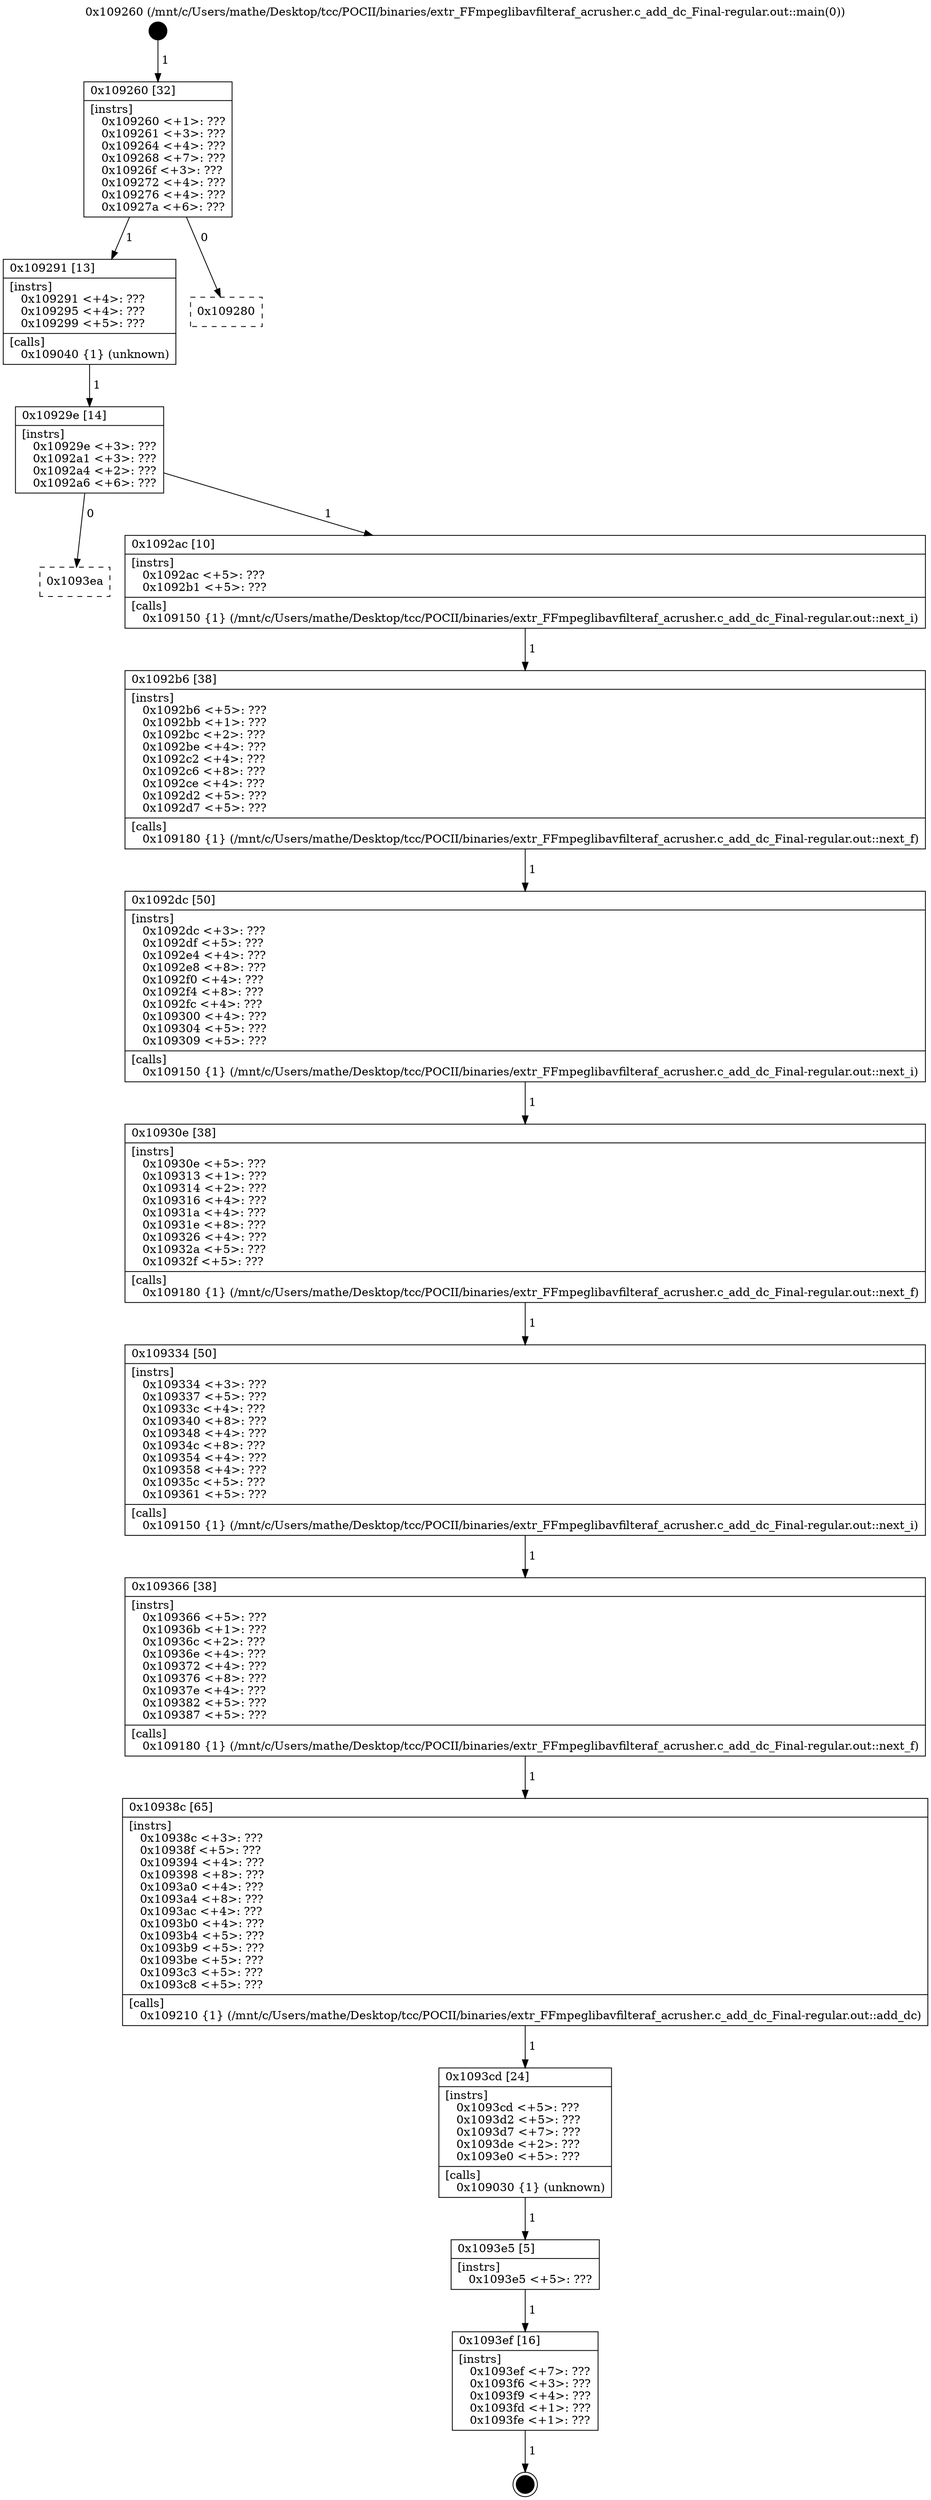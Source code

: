 digraph "0x109260" {
  label = "0x109260 (/mnt/c/Users/mathe/Desktop/tcc/POCII/binaries/extr_FFmpeglibavfilteraf_acrusher.c_add_dc_Final-regular.out::main(0))"
  labelloc = "t"
  node[shape=record]

  Entry [label="",width=0.3,height=0.3,shape=circle,fillcolor=black,style=filled]
  "0x109260" [label="{
     0x109260 [32]\l
     | [instrs]\l
     &nbsp;&nbsp;0x109260 \<+1\>: ???\l
     &nbsp;&nbsp;0x109261 \<+3\>: ???\l
     &nbsp;&nbsp;0x109264 \<+4\>: ???\l
     &nbsp;&nbsp;0x109268 \<+7\>: ???\l
     &nbsp;&nbsp;0x10926f \<+3\>: ???\l
     &nbsp;&nbsp;0x109272 \<+4\>: ???\l
     &nbsp;&nbsp;0x109276 \<+4\>: ???\l
     &nbsp;&nbsp;0x10927a \<+6\>: ???\l
  }"]
  "0x109291" [label="{
     0x109291 [13]\l
     | [instrs]\l
     &nbsp;&nbsp;0x109291 \<+4\>: ???\l
     &nbsp;&nbsp;0x109295 \<+4\>: ???\l
     &nbsp;&nbsp;0x109299 \<+5\>: ???\l
     | [calls]\l
     &nbsp;&nbsp;0x109040 \{1\} (unknown)\l
  }"]
  "0x109280" [label="{
     0x109280\l
  }", style=dashed]
  "0x10929e" [label="{
     0x10929e [14]\l
     | [instrs]\l
     &nbsp;&nbsp;0x10929e \<+3\>: ???\l
     &nbsp;&nbsp;0x1092a1 \<+3\>: ???\l
     &nbsp;&nbsp;0x1092a4 \<+2\>: ???\l
     &nbsp;&nbsp;0x1092a6 \<+6\>: ???\l
  }"]
  "0x1093ea" [label="{
     0x1093ea\l
  }", style=dashed]
  "0x1092ac" [label="{
     0x1092ac [10]\l
     | [instrs]\l
     &nbsp;&nbsp;0x1092ac \<+5\>: ???\l
     &nbsp;&nbsp;0x1092b1 \<+5\>: ???\l
     | [calls]\l
     &nbsp;&nbsp;0x109150 \{1\} (/mnt/c/Users/mathe/Desktop/tcc/POCII/binaries/extr_FFmpeglibavfilteraf_acrusher.c_add_dc_Final-regular.out::next_i)\l
  }"]
  Exit [label="",width=0.3,height=0.3,shape=circle,fillcolor=black,style=filled,peripheries=2]
  "0x1092b6" [label="{
     0x1092b6 [38]\l
     | [instrs]\l
     &nbsp;&nbsp;0x1092b6 \<+5\>: ???\l
     &nbsp;&nbsp;0x1092bb \<+1\>: ???\l
     &nbsp;&nbsp;0x1092bc \<+2\>: ???\l
     &nbsp;&nbsp;0x1092be \<+4\>: ???\l
     &nbsp;&nbsp;0x1092c2 \<+4\>: ???\l
     &nbsp;&nbsp;0x1092c6 \<+8\>: ???\l
     &nbsp;&nbsp;0x1092ce \<+4\>: ???\l
     &nbsp;&nbsp;0x1092d2 \<+5\>: ???\l
     &nbsp;&nbsp;0x1092d7 \<+5\>: ???\l
     | [calls]\l
     &nbsp;&nbsp;0x109180 \{1\} (/mnt/c/Users/mathe/Desktop/tcc/POCII/binaries/extr_FFmpeglibavfilteraf_acrusher.c_add_dc_Final-regular.out::next_f)\l
  }"]
  "0x1092dc" [label="{
     0x1092dc [50]\l
     | [instrs]\l
     &nbsp;&nbsp;0x1092dc \<+3\>: ???\l
     &nbsp;&nbsp;0x1092df \<+5\>: ???\l
     &nbsp;&nbsp;0x1092e4 \<+4\>: ???\l
     &nbsp;&nbsp;0x1092e8 \<+8\>: ???\l
     &nbsp;&nbsp;0x1092f0 \<+4\>: ???\l
     &nbsp;&nbsp;0x1092f4 \<+8\>: ???\l
     &nbsp;&nbsp;0x1092fc \<+4\>: ???\l
     &nbsp;&nbsp;0x109300 \<+4\>: ???\l
     &nbsp;&nbsp;0x109304 \<+5\>: ???\l
     &nbsp;&nbsp;0x109309 \<+5\>: ???\l
     | [calls]\l
     &nbsp;&nbsp;0x109150 \{1\} (/mnt/c/Users/mathe/Desktop/tcc/POCII/binaries/extr_FFmpeglibavfilteraf_acrusher.c_add_dc_Final-regular.out::next_i)\l
  }"]
  "0x10930e" [label="{
     0x10930e [38]\l
     | [instrs]\l
     &nbsp;&nbsp;0x10930e \<+5\>: ???\l
     &nbsp;&nbsp;0x109313 \<+1\>: ???\l
     &nbsp;&nbsp;0x109314 \<+2\>: ???\l
     &nbsp;&nbsp;0x109316 \<+4\>: ???\l
     &nbsp;&nbsp;0x10931a \<+4\>: ???\l
     &nbsp;&nbsp;0x10931e \<+8\>: ???\l
     &nbsp;&nbsp;0x109326 \<+4\>: ???\l
     &nbsp;&nbsp;0x10932a \<+5\>: ???\l
     &nbsp;&nbsp;0x10932f \<+5\>: ???\l
     | [calls]\l
     &nbsp;&nbsp;0x109180 \{1\} (/mnt/c/Users/mathe/Desktop/tcc/POCII/binaries/extr_FFmpeglibavfilteraf_acrusher.c_add_dc_Final-regular.out::next_f)\l
  }"]
  "0x109334" [label="{
     0x109334 [50]\l
     | [instrs]\l
     &nbsp;&nbsp;0x109334 \<+3\>: ???\l
     &nbsp;&nbsp;0x109337 \<+5\>: ???\l
     &nbsp;&nbsp;0x10933c \<+4\>: ???\l
     &nbsp;&nbsp;0x109340 \<+8\>: ???\l
     &nbsp;&nbsp;0x109348 \<+4\>: ???\l
     &nbsp;&nbsp;0x10934c \<+8\>: ???\l
     &nbsp;&nbsp;0x109354 \<+4\>: ???\l
     &nbsp;&nbsp;0x109358 \<+4\>: ???\l
     &nbsp;&nbsp;0x10935c \<+5\>: ???\l
     &nbsp;&nbsp;0x109361 \<+5\>: ???\l
     | [calls]\l
     &nbsp;&nbsp;0x109150 \{1\} (/mnt/c/Users/mathe/Desktop/tcc/POCII/binaries/extr_FFmpeglibavfilteraf_acrusher.c_add_dc_Final-regular.out::next_i)\l
  }"]
  "0x109366" [label="{
     0x109366 [38]\l
     | [instrs]\l
     &nbsp;&nbsp;0x109366 \<+5\>: ???\l
     &nbsp;&nbsp;0x10936b \<+1\>: ???\l
     &nbsp;&nbsp;0x10936c \<+2\>: ???\l
     &nbsp;&nbsp;0x10936e \<+4\>: ???\l
     &nbsp;&nbsp;0x109372 \<+4\>: ???\l
     &nbsp;&nbsp;0x109376 \<+8\>: ???\l
     &nbsp;&nbsp;0x10937e \<+4\>: ???\l
     &nbsp;&nbsp;0x109382 \<+5\>: ???\l
     &nbsp;&nbsp;0x109387 \<+5\>: ???\l
     | [calls]\l
     &nbsp;&nbsp;0x109180 \{1\} (/mnt/c/Users/mathe/Desktop/tcc/POCII/binaries/extr_FFmpeglibavfilteraf_acrusher.c_add_dc_Final-regular.out::next_f)\l
  }"]
  "0x10938c" [label="{
     0x10938c [65]\l
     | [instrs]\l
     &nbsp;&nbsp;0x10938c \<+3\>: ???\l
     &nbsp;&nbsp;0x10938f \<+5\>: ???\l
     &nbsp;&nbsp;0x109394 \<+4\>: ???\l
     &nbsp;&nbsp;0x109398 \<+8\>: ???\l
     &nbsp;&nbsp;0x1093a0 \<+4\>: ???\l
     &nbsp;&nbsp;0x1093a4 \<+8\>: ???\l
     &nbsp;&nbsp;0x1093ac \<+4\>: ???\l
     &nbsp;&nbsp;0x1093b0 \<+4\>: ???\l
     &nbsp;&nbsp;0x1093b4 \<+5\>: ???\l
     &nbsp;&nbsp;0x1093b9 \<+5\>: ???\l
     &nbsp;&nbsp;0x1093be \<+5\>: ???\l
     &nbsp;&nbsp;0x1093c3 \<+5\>: ???\l
     &nbsp;&nbsp;0x1093c8 \<+5\>: ???\l
     | [calls]\l
     &nbsp;&nbsp;0x109210 \{1\} (/mnt/c/Users/mathe/Desktop/tcc/POCII/binaries/extr_FFmpeglibavfilteraf_acrusher.c_add_dc_Final-regular.out::add_dc)\l
  }"]
  "0x1093cd" [label="{
     0x1093cd [24]\l
     | [instrs]\l
     &nbsp;&nbsp;0x1093cd \<+5\>: ???\l
     &nbsp;&nbsp;0x1093d2 \<+5\>: ???\l
     &nbsp;&nbsp;0x1093d7 \<+7\>: ???\l
     &nbsp;&nbsp;0x1093de \<+2\>: ???\l
     &nbsp;&nbsp;0x1093e0 \<+5\>: ???\l
     | [calls]\l
     &nbsp;&nbsp;0x109030 \{1\} (unknown)\l
  }"]
  "0x1093e5" [label="{
     0x1093e5 [5]\l
     | [instrs]\l
     &nbsp;&nbsp;0x1093e5 \<+5\>: ???\l
  }"]
  "0x1093ef" [label="{
     0x1093ef [16]\l
     | [instrs]\l
     &nbsp;&nbsp;0x1093ef \<+7\>: ???\l
     &nbsp;&nbsp;0x1093f6 \<+3\>: ???\l
     &nbsp;&nbsp;0x1093f9 \<+4\>: ???\l
     &nbsp;&nbsp;0x1093fd \<+1\>: ???\l
     &nbsp;&nbsp;0x1093fe \<+1\>: ???\l
  }"]
  Entry -> "0x109260" [label=" 1"]
  "0x109260" -> "0x109291" [label=" 1"]
  "0x109260" -> "0x109280" [label=" 0"]
  "0x109291" -> "0x10929e" [label=" 1"]
  "0x10929e" -> "0x1093ea" [label=" 0"]
  "0x10929e" -> "0x1092ac" [label=" 1"]
  "0x1093ef" -> Exit [label=" 1"]
  "0x1092ac" -> "0x1092b6" [label=" 1"]
  "0x1092b6" -> "0x1092dc" [label=" 1"]
  "0x1092dc" -> "0x10930e" [label=" 1"]
  "0x10930e" -> "0x109334" [label=" 1"]
  "0x109334" -> "0x109366" [label=" 1"]
  "0x109366" -> "0x10938c" [label=" 1"]
  "0x10938c" -> "0x1093cd" [label=" 1"]
  "0x1093cd" -> "0x1093e5" [label=" 1"]
  "0x1093e5" -> "0x1093ef" [label=" 1"]
}
